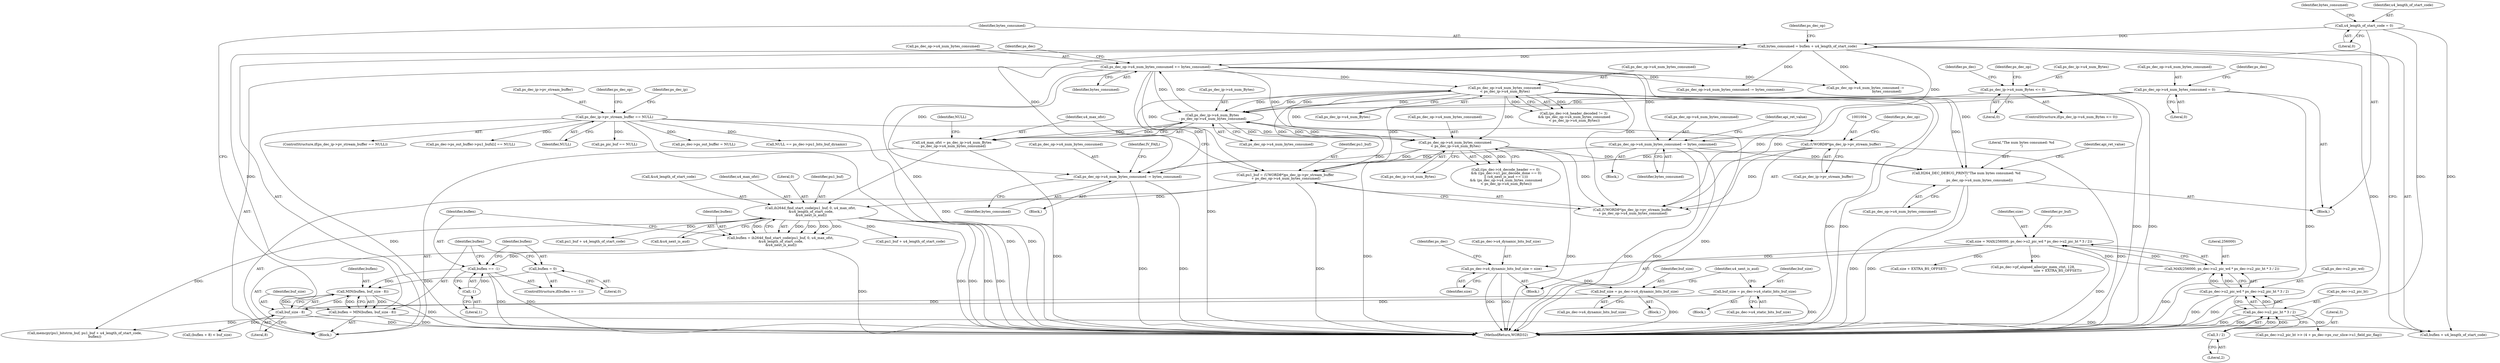 digraph "0_Android_e86d3cfd2bc28dac421092106751e5638d54a848@pointer" {
"1001385" [label="(Call,ps_dec_op->u4_num_bytes_consumed -= bytes_consumed)"];
"1001134" [label="(Call,bytes_consumed = buflen + u4_length_of_start_code)"];
"1001127" [label="(Call,buflen = MIN(buflen, buf_size - 8))"];
"1001129" [label="(Call,MIN(buflen, buf_size - 8))"];
"1001120" [label="(Call,buflen == -1)"];
"1001109" [label="(Call,buflen = ih264d_find_start_code(pu1_buf, 0, u4_max_ofst,\n &u4_length_of_start_code,\n &u4_next_is_aud))"];
"1001111" [label="(Call,ih264d_find_start_code(pu1_buf, 0, u4_max_ofst,\n &u4_length_of_start_code,\n &u4_next_is_aud))"];
"1001000" [label="(Call,pu1_buf = (UWORD8*)ps_dec_ip->pv_stream_buffer\n + ps_dec_op->u4_num_bytes_consumed)"];
"1001003" [label="(Call,(UWORD8*)ps_dec_ip->pv_stream_buffer)"];
"1000266" [label="(Call,ps_dec_ip->pv_stream_buffer == NULL)"];
"1001463" [label="(Call,ps_dec_op->u4_num_bytes_consumed\n < ps_dec_ip->u4_num_Bytes)"];
"1001139" [label="(Call,ps_dec_op->u4_num_bytes_consumed += bytes_consumed)"];
"1001013" [label="(Call,ps_dec_ip->u4_num_Bytes\n - ps_dec_op->u4_num_bytes_consumed)"];
"1001488" [label="(Call,ps_dec_op->u4_num_bytes_consumed\n < ps_dec_ip->u4_num_Bytes)"];
"1000287" [label="(Call,ps_dec_ip->u4_num_Bytes <= 0)"];
"1000312" [label="(Call,ps_dec_op->u4_num_bytes_consumed = 0)"];
"1001011" [label="(Call,u4_max_ofst = ps_dec_ip->u4_num_Bytes\n - ps_dec_op->u4_num_bytes_consumed)"];
"1001122" [label="(Call,-1)"];
"1001124" [label="(Call,buflen = 0)"];
"1001131" [label="(Call,buf_size - 8)"];
"1001089" [label="(Call,buf_size = ps_dec->u4_dynamic_bits_buf_size)"];
"1001074" [label="(Call,ps_dec->u4_dynamic_bits_buf_size = size)"];
"1001041" [label="(Call,size = MAX(256000, ps_dec->u2_pic_wd * ps_dec->u2_pic_ht * 3 / 2))"];
"1001043" [label="(Call,MAX(256000, ps_dec->u2_pic_wd * ps_dec->u2_pic_ht * 3 / 2))"];
"1001045" [label="(Call,ps_dec->u2_pic_wd * ps_dec->u2_pic_ht * 3 / 2)"];
"1001049" [label="(Call,ps_dec->u2_pic_ht * 3 / 2)"];
"1001053" [label="(Call,3 / 2)"];
"1001101" [label="(Call,buf_size = ps_dec->u4_static_bits_buf_size)"];
"1000177" [label="(Call,u4_length_of_start_code = 0)"];
"1001655" [label="(Call,ps_dec_op->u4_num_bytes_consumed -= bytes_consumed)"];
"1002265" [label="(Call,H264_DEC_DEBUG_PRINT(\"The num bytes consumed: %d\n\",\n                         ps_dec_op->u4_num_bytes_consumed))"];
"1000309" [label="(Identifier,ps_dec)"];
"1001467" [label="(Call,ps_dec_ip->u4_num_Bytes)"];
"1001532" [label="(Call,ps_dec->u2_pic_ht >> (4 + ps_dec->ps_cur_slice->u1_field_pic_flag))"];
"1001057" [label="(Identifier,pv_buf)"];
"1001238" [label="(Call,(buflen + 8) < buf_size)"];
"1001121" [label="(Identifier,buflen)"];
"1002265" [label="(Call,H264_DEC_DEBUG_PRINT(\"The num bytes consumed: %d\n\",\n                         ps_dec_op->u4_num_bytes_consumed))"];
"1001055" [label="(Literal,2)"];
"1001157" [label="(Call,pu1_buf + u4_length_of_start_code)"];
"1000265" [label="(ControlStructure,if(ps_dec_ip->pv_stream_buffer == NULL))"];
"1000287" [label="(Call,ps_dec_ip->u4_num_Bytes <= 0)"];
"1001053" [label="(Call,3 / 2)"];
"1001075" [label="(Call,ps_dec->u4_dynamic_bits_buf_size)"];
"1000295" [label="(Identifier,ps_dec_op)"];
"1001384" [label="(Block,)"];
"1001135" [label="(Identifier,bytes_consumed)"];
"1001103" [label="(Call,ps_dec->u4_static_bits_buf_size)"];
"1001463" [label="(Call,ps_dec_op->u4_num_bytes_consumed\n < ps_dec_ip->u4_num_Bytes)"];
"1000420" [label="(Call,ps_dec->ps_out_buffer->pu1_bufs[i] == NULL)"];
"1001074" [label="(Call,ps_dec->u4_dynamic_bits_buf_size = size)"];
"1001017" [label="(Call,ps_dec_op->u4_num_bytes_consumed)"];
"1001136" [label="(Call,buflen + u4_length_of_start_code)"];
"1001117" [label="(Call,&u4_next_is_aud)"];
"1001115" [label="(Call,&u4_length_of_start_code)"];
"1000179" [label="(Literal,0)"];
"1001654" [label="(Block,)"];
"1001003" [label="(Call,(UWORD8*)ps_dec_ip->pv_stream_buffer)"];
"1001049" [label="(Call,ps_dec->u2_pic_ht * 3 / 2)"];
"1001659" [label="(Identifier,bytes_consumed)"];
"1001122" [label="(Call,-1)"];
"1001014" [label="(Call,ps_dec_ip->u4_num_Bytes)"];
"1000286" [label="(ControlStructure,if(ps_dec_ip->u4_num_Bytes <= 0))"];
"1001089" [label="(Call,buf_size = ps_dec->u4_dynamic_bits_buf_size)"];
"1001091" [label="(Call,ps_dec->u4_dynamic_bits_buf_size)"];
"1001078" [label="(Identifier,size)"];
"1002267" [label="(Call,ps_dec_op->u4_num_bytes_consumed)"];
"1001143" [label="(Identifier,bytes_consumed)"];
"1001231" [label="(Call,memcpy(pu1_bitstrm_buf, pu1_buf + u4_length_of_start_code,\n                   buflen))"];
"1001110" [label="(Identifier,buflen)"];
"1001114" [label="(Identifier,u4_max_ofst)"];
"1001041" [label="(Call,size = MAX(256000, ps_dec->u2_pic_wd * ps_dec->u2_pic_ht * 3 / 2))"];
"1001132" [label="(Identifier,buf_size)"];
"1001042" [label="(Identifier,size)"];
"1001090" [label="(Identifier,buf_size)"];
"1001043" [label="(Call,MAX(256000, ps_dec->u2_pic_wd * ps_dec->u2_pic_ht * 3 / 2))"];
"1001656" [label="(Call,ps_dec_op->u4_num_bytes_consumed)"];
"1002266" [label="(Literal,\"The num bytes consumed: %d\n\")"];
"1000312" [label="(Call,ps_dec_op->u4_num_bytes_consumed = 0)"];
"1001123" [label="(Literal,1)"];
"1002271" [label="(Identifier,api_ret_value)"];
"1001081" [label="(Identifier,ps_dec)"];
"1001124" [label="(Call,buflen = 0)"];
"1001002" [label="(Call,(UWORD8*)ps_dec_ip->pv_stream_buffer\n + ps_dec_op->u4_num_bytes_consumed)"];
"1001128" [label="(Identifier,buflen)"];
"1000157" [label="(Block,)"];
"1001023" [label="(Identifier,NULL)"];
"1000291" [label="(Literal,0)"];
"1001054" [label="(Literal,3)"];
"1000316" [label="(Literal,0)"];
"1001150" [label="(Identifier,ps_dec)"];
"1001000" [label="(Call,pu1_buf = (UWORD8*)ps_dec_ip->pv_stream_buffer\n + ps_dec_op->u4_num_bytes_consumed)"];
"1001408" [label="(Call,ps_dec_op->u4_num_bytes_consumed -= bytes_consumed)"];
"1000182" [label="(Identifier,bytes_consumed)"];
"1001113" [label="(Literal,0)"];
"1001126" [label="(Literal,0)"];
"1000270" [label="(Identifier,NULL)"];
"1000998" [label="(Block,)"];
"1001472" [label="(Call,((ps_dec->i4_decode_header == 0)\n && ((ps_dec->u1_pic_decode_done == 0)\n || (u4_next_is_aud == 1)))\n && (ps_dec_op->u4_num_bytes_consumed\n < ps_dec_ip->u4_num_Bytes))"];
"1001134" [label="(Call,bytes_consumed = buflen + u4_length_of_start_code)"];
"1001385" [label="(Call,ps_dec_op->u4_num_bytes_consumed -= bytes_consumed)"];
"1001083" [label="(Block,)"];
"1001661" [label="(Identifier,IV_FAIL)"];
"1001489" [label="(Call,ps_dec_op->u4_num_bytes_consumed)"];
"1001391" [label="(Identifier,api_ret_value)"];
"1000319" [label="(Identifier,ps_dec)"];
"1001488" [label="(Call,ps_dec_op->u4_num_bytes_consumed\n < ps_dec_ip->u4_num_Bytes)"];
"1001050" [label="(Call,ps_dec->u2_pic_ht)"];
"1001001" [label="(Identifier,pu1_buf)"];
"1000177" [label="(Call,u4_length_of_start_code = 0)"];
"1000622" [label="(Call,ps_pic_buf == NULL)"];
"1001111" [label="(Call,ih264d_find_start_code(pu1_buf, 0, u4_max_ofst,\n &u4_length_of_start_code,\n &u4_next_is_aud))"];
"1001386" [label="(Call,ps_dec_op->u4_num_bytes_consumed)"];
"1001012" [label="(Identifier,u4_max_ofst)"];
"1001045" [label="(Call,ps_dec->u2_pic_wd * ps_dec->u2_pic_ht * 3 / 2)"];
"1001095" [label="(Block,)"];
"1001107" [label="(Identifier,u4_next_is_aud)"];
"1001140" [label="(Call,ps_dec_op->u4_num_bytes_consumed)"];
"1000267" [label="(Call,ps_dec_ip->pv_stream_buffer)"];
"1000274" [label="(Identifier,ps_dec_op)"];
"1001464" [label="(Call,ps_dec_op->u4_num_bytes_consumed)"];
"1001032" [label="(Block,)"];
"1001133" [label="(Literal,8)"];
"1001011" [label="(Call,u4_max_ofst = ps_dec_ip->u4_num_Bytes\n - ps_dec_op->u4_num_bytes_consumed)"];
"1000313" [label="(Call,ps_dec_op->u4_num_bytes_consumed)"];
"1001233" [label="(Call,pu1_buf + u4_length_of_start_code)"];
"1001131" [label="(Call,buf_size - 8)"];
"1000266" [label="(Call,ps_dec_ip->pv_stream_buffer == NULL)"];
"1001119" [label="(ControlStructure,if(buflen == -1))"];
"1001141" [label="(Identifier,ps_dec_op)"];
"1001125" [label="(Identifier,buflen)"];
"1001013" [label="(Call,ps_dec_ip->u4_num_Bytes\n - ps_dec_op->u4_num_bytes_consumed)"];
"1001061" [label="(Call,size + EXTRA_BS_OFFSET)"];
"1001389" [label="(Identifier,bytes_consumed)"];
"1001009" [label="(Identifier,ps_dec_op)"];
"1000317" [label="(Call,ps_dec->ps_out_buffer = NULL)"];
"1002272" [label="(MethodReturn,WORD32)"];
"1001109" [label="(Call,buflen = ih264d_find_start_code(pu1_buf, 0, u4_max_ofst,\n &u4_length_of_start_code,\n &u4_next_is_aud))"];
"1001655" [label="(Call,ps_dec_op->u4_num_bytes_consumed -= bytes_consumed)"];
"1001127" [label="(Call,buflen = MIN(buflen, buf_size - 8))"];
"1001102" [label="(Identifier,buf_size)"];
"1001457" [label="(Call,(ps_dec->i4_header_decoded != 3)\n && (ps_dec_op->u4_num_bytes_consumed\n < ps_dec_ip->u4_num_Bytes))"];
"1001182" [label="(Call,ps_dec_op->u4_num_bytes_consumed -=\n                                        bytes_consumed)"];
"1000288" [label="(Call,ps_dec_ip->u4_num_Bytes)"];
"1001120" [label="(Call,buflen == -1)"];
"1001101" [label="(Call,buf_size = ps_dec->u4_static_bits_buf_size)"];
"1001044" [label="(Literal,256000)"];
"1000289" [label="(Identifier,ps_dec_ip)"];
"1000178" [label="(Identifier,u4_length_of_start_code)"];
"1001129" [label="(Call,MIN(buflen, buf_size - 8))"];
"1001130" [label="(Identifier,buflen)"];
"1001058" [label="(Call,ps_dec->pf_aligned_alloc(pv_mem_ctxt, 128,\n                                              size + EXTRA_BS_OFFSET))"];
"1001046" [label="(Call,ps_dec->u2_pic_wd)"];
"1001005" [label="(Call,ps_dec_ip->pv_stream_buffer)"];
"1001022" [label="(Call,NULL == ps_dec->pu1_bits_buf_dynamic)"];
"1001492" [label="(Call,ps_dec_ip->u4_num_Bytes)"];
"1001139" [label="(Call,ps_dec_op->u4_num_bytes_consumed += bytes_consumed)"];
"1001112" [label="(Identifier,pu1_buf)"];
"1001385" -> "1001384"  [label="AST: "];
"1001385" -> "1001389"  [label="CFG: "];
"1001386" -> "1001385"  [label="AST: "];
"1001389" -> "1001385"  [label="AST: "];
"1001391" -> "1001385"  [label="CFG: "];
"1001385" -> "1002272"  [label="DDG: "];
"1001385" -> "1002272"  [label="DDG: "];
"1001134" -> "1001385"  [label="DDG: "];
"1001139" -> "1001385"  [label="DDG: "];
"1001385" -> "1001655"  [label="DDG: "];
"1001385" -> "1002265"  [label="DDG: "];
"1001134" -> "1000998"  [label="AST: "];
"1001134" -> "1001136"  [label="CFG: "];
"1001135" -> "1001134"  [label="AST: "];
"1001136" -> "1001134"  [label="AST: "];
"1001141" -> "1001134"  [label="CFG: "];
"1001134" -> "1002272"  [label="DDG: "];
"1001127" -> "1001134"  [label="DDG: "];
"1000177" -> "1001134"  [label="DDG: "];
"1001134" -> "1001139"  [label="DDG: "];
"1001134" -> "1001182"  [label="DDG: "];
"1001134" -> "1001408"  [label="DDG: "];
"1001134" -> "1001655"  [label="DDG: "];
"1001127" -> "1000998"  [label="AST: "];
"1001127" -> "1001129"  [label="CFG: "];
"1001128" -> "1001127"  [label="AST: "];
"1001129" -> "1001127"  [label="AST: "];
"1001135" -> "1001127"  [label="CFG: "];
"1001127" -> "1002272"  [label="DDG: "];
"1001129" -> "1001127"  [label="DDG: "];
"1001129" -> "1001127"  [label="DDG: "];
"1001127" -> "1001136"  [label="DDG: "];
"1001127" -> "1001231"  [label="DDG: "];
"1001129" -> "1001131"  [label="CFG: "];
"1001130" -> "1001129"  [label="AST: "];
"1001131" -> "1001129"  [label="AST: "];
"1001129" -> "1002272"  [label="DDG: "];
"1001120" -> "1001129"  [label="DDG: "];
"1001124" -> "1001129"  [label="DDG: "];
"1001131" -> "1001129"  [label="DDG: "];
"1001131" -> "1001129"  [label="DDG: "];
"1001120" -> "1001119"  [label="AST: "];
"1001120" -> "1001122"  [label="CFG: "];
"1001121" -> "1001120"  [label="AST: "];
"1001122" -> "1001120"  [label="AST: "];
"1001125" -> "1001120"  [label="CFG: "];
"1001128" -> "1001120"  [label="CFG: "];
"1001120" -> "1002272"  [label="DDG: "];
"1001120" -> "1002272"  [label="DDG: "];
"1001109" -> "1001120"  [label="DDG: "];
"1001122" -> "1001120"  [label="DDG: "];
"1001109" -> "1000998"  [label="AST: "];
"1001109" -> "1001111"  [label="CFG: "];
"1001110" -> "1001109"  [label="AST: "];
"1001111" -> "1001109"  [label="AST: "];
"1001121" -> "1001109"  [label="CFG: "];
"1001109" -> "1002272"  [label="DDG: "];
"1001111" -> "1001109"  [label="DDG: "];
"1001111" -> "1001109"  [label="DDG: "];
"1001111" -> "1001109"  [label="DDG: "];
"1001111" -> "1001109"  [label="DDG: "];
"1001111" -> "1001109"  [label="DDG: "];
"1001111" -> "1001117"  [label="CFG: "];
"1001112" -> "1001111"  [label="AST: "];
"1001113" -> "1001111"  [label="AST: "];
"1001114" -> "1001111"  [label="AST: "];
"1001115" -> "1001111"  [label="AST: "];
"1001117" -> "1001111"  [label="AST: "];
"1001111" -> "1002272"  [label="DDG: "];
"1001111" -> "1002272"  [label="DDG: "];
"1001111" -> "1002272"  [label="DDG: "];
"1001111" -> "1002272"  [label="DDG: "];
"1001000" -> "1001111"  [label="DDG: "];
"1001011" -> "1001111"  [label="DDG: "];
"1001111" -> "1001157"  [label="DDG: "];
"1001111" -> "1001231"  [label="DDG: "];
"1001111" -> "1001233"  [label="DDG: "];
"1001000" -> "1000998"  [label="AST: "];
"1001000" -> "1001002"  [label="CFG: "];
"1001001" -> "1001000"  [label="AST: "];
"1001002" -> "1001000"  [label="AST: "];
"1001012" -> "1001000"  [label="CFG: "];
"1001000" -> "1002272"  [label="DDG: "];
"1001003" -> "1001000"  [label="DDG: "];
"1001463" -> "1001000"  [label="DDG: "];
"1001139" -> "1001000"  [label="DDG: "];
"1000312" -> "1001000"  [label="DDG: "];
"1001488" -> "1001000"  [label="DDG: "];
"1001003" -> "1001002"  [label="AST: "];
"1001003" -> "1001005"  [label="CFG: "];
"1001004" -> "1001003"  [label="AST: "];
"1001005" -> "1001003"  [label="AST: "];
"1001009" -> "1001003"  [label="CFG: "];
"1001003" -> "1002272"  [label="DDG: "];
"1001003" -> "1001002"  [label="DDG: "];
"1000266" -> "1001003"  [label="DDG: "];
"1000266" -> "1000265"  [label="AST: "];
"1000266" -> "1000270"  [label="CFG: "];
"1000267" -> "1000266"  [label="AST: "];
"1000270" -> "1000266"  [label="AST: "];
"1000274" -> "1000266"  [label="CFG: "];
"1000289" -> "1000266"  [label="CFG: "];
"1000266" -> "1002272"  [label="DDG: "];
"1000266" -> "1002272"  [label="DDG: "];
"1000266" -> "1002272"  [label="DDG: "];
"1000266" -> "1000317"  [label="DDG: "];
"1000266" -> "1000420"  [label="DDG: "];
"1000266" -> "1000622"  [label="DDG: "];
"1000266" -> "1001022"  [label="DDG: "];
"1001463" -> "1001457"  [label="AST: "];
"1001463" -> "1001467"  [label="CFG: "];
"1001464" -> "1001463"  [label="AST: "];
"1001467" -> "1001463"  [label="AST: "];
"1001457" -> "1001463"  [label="CFG: "];
"1001463" -> "1002272"  [label="DDG: "];
"1001463" -> "1002272"  [label="DDG: "];
"1001463" -> "1001002"  [label="DDG: "];
"1001463" -> "1001013"  [label="DDG: "];
"1001463" -> "1001013"  [label="DDG: "];
"1001463" -> "1001457"  [label="DDG: "];
"1001463" -> "1001457"  [label="DDG: "];
"1001139" -> "1001463"  [label="DDG: "];
"1001013" -> "1001463"  [label="DDG: "];
"1001463" -> "1001488"  [label="DDG: "];
"1001463" -> "1001488"  [label="DDG: "];
"1001463" -> "1001655"  [label="DDG: "];
"1001463" -> "1002265"  [label="DDG: "];
"1001139" -> "1000998"  [label="AST: "];
"1001139" -> "1001143"  [label="CFG: "];
"1001140" -> "1001139"  [label="AST: "];
"1001143" -> "1001139"  [label="AST: "];
"1001150" -> "1001139"  [label="CFG: "];
"1001139" -> "1002272"  [label="DDG: "];
"1001139" -> "1002272"  [label="DDG: "];
"1001139" -> "1001002"  [label="DDG: "];
"1001139" -> "1001013"  [label="DDG: "];
"1001013" -> "1001139"  [label="DDG: "];
"1001139" -> "1001182"  [label="DDG: "];
"1001139" -> "1001408"  [label="DDG: "];
"1001139" -> "1001488"  [label="DDG: "];
"1001139" -> "1001655"  [label="DDG: "];
"1001139" -> "1002265"  [label="DDG: "];
"1001013" -> "1001011"  [label="AST: "];
"1001013" -> "1001017"  [label="CFG: "];
"1001014" -> "1001013"  [label="AST: "];
"1001017" -> "1001013"  [label="AST: "];
"1001011" -> "1001013"  [label="CFG: "];
"1001013" -> "1002272"  [label="DDG: "];
"1001013" -> "1001011"  [label="DDG: "];
"1001013" -> "1001011"  [label="DDG: "];
"1001488" -> "1001013"  [label="DDG: "];
"1001488" -> "1001013"  [label="DDG: "];
"1000287" -> "1001013"  [label="DDG: "];
"1000312" -> "1001013"  [label="DDG: "];
"1001013" -> "1001488"  [label="DDG: "];
"1001488" -> "1001472"  [label="AST: "];
"1001488" -> "1001492"  [label="CFG: "];
"1001489" -> "1001488"  [label="AST: "];
"1001492" -> "1001488"  [label="AST: "];
"1001472" -> "1001488"  [label="CFG: "];
"1001488" -> "1002272"  [label="DDG: "];
"1001488" -> "1002272"  [label="DDG: "];
"1001488" -> "1001002"  [label="DDG: "];
"1001488" -> "1001472"  [label="DDG: "];
"1001488" -> "1001472"  [label="DDG: "];
"1001488" -> "1001655"  [label="DDG: "];
"1001488" -> "1002265"  [label="DDG: "];
"1000287" -> "1000286"  [label="AST: "];
"1000287" -> "1000291"  [label="CFG: "];
"1000288" -> "1000287"  [label="AST: "];
"1000291" -> "1000287"  [label="AST: "];
"1000295" -> "1000287"  [label="CFG: "];
"1000309" -> "1000287"  [label="CFG: "];
"1000287" -> "1002272"  [label="DDG: "];
"1000287" -> "1002272"  [label="DDG: "];
"1000312" -> "1000157"  [label="AST: "];
"1000312" -> "1000316"  [label="CFG: "];
"1000313" -> "1000312"  [label="AST: "];
"1000316" -> "1000312"  [label="AST: "];
"1000319" -> "1000312"  [label="CFG: "];
"1000312" -> "1002272"  [label="DDG: "];
"1000312" -> "1001002"  [label="DDG: "];
"1001011" -> "1000998"  [label="AST: "];
"1001012" -> "1001011"  [label="AST: "];
"1001023" -> "1001011"  [label="CFG: "];
"1001011" -> "1002272"  [label="DDG: "];
"1001122" -> "1001123"  [label="CFG: "];
"1001123" -> "1001122"  [label="AST: "];
"1001124" -> "1001119"  [label="AST: "];
"1001124" -> "1001126"  [label="CFG: "];
"1001125" -> "1001124"  [label="AST: "];
"1001126" -> "1001124"  [label="AST: "];
"1001128" -> "1001124"  [label="CFG: "];
"1001131" -> "1001133"  [label="CFG: "];
"1001132" -> "1001131"  [label="AST: "];
"1001133" -> "1001131"  [label="AST: "];
"1001131" -> "1002272"  [label="DDG: "];
"1001089" -> "1001131"  [label="DDG: "];
"1001101" -> "1001131"  [label="DDG: "];
"1001131" -> "1001238"  [label="DDG: "];
"1001089" -> "1001083"  [label="AST: "];
"1001089" -> "1001091"  [label="CFG: "];
"1001090" -> "1001089"  [label="AST: "];
"1001091" -> "1001089"  [label="AST: "];
"1001107" -> "1001089"  [label="CFG: "];
"1001089" -> "1002272"  [label="DDG: "];
"1001074" -> "1001089"  [label="DDG: "];
"1001074" -> "1001032"  [label="AST: "];
"1001074" -> "1001078"  [label="CFG: "];
"1001075" -> "1001074"  [label="AST: "];
"1001078" -> "1001074"  [label="AST: "];
"1001081" -> "1001074"  [label="CFG: "];
"1001074" -> "1002272"  [label="DDG: "];
"1001074" -> "1002272"  [label="DDG: "];
"1001041" -> "1001074"  [label="DDG: "];
"1001041" -> "1001032"  [label="AST: "];
"1001041" -> "1001043"  [label="CFG: "];
"1001042" -> "1001041"  [label="AST: "];
"1001043" -> "1001041"  [label="AST: "];
"1001057" -> "1001041"  [label="CFG: "];
"1001041" -> "1002272"  [label="DDG: "];
"1001043" -> "1001041"  [label="DDG: "];
"1001043" -> "1001041"  [label="DDG: "];
"1001041" -> "1001058"  [label="DDG: "];
"1001041" -> "1001061"  [label="DDG: "];
"1001043" -> "1001045"  [label="CFG: "];
"1001044" -> "1001043"  [label="AST: "];
"1001045" -> "1001043"  [label="AST: "];
"1001043" -> "1002272"  [label="DDG: "];
"1001045" -> "1001043"  [label="DDG: "];
"1001045" -> "1001043"  [label="DDG: "];
"1001045" -> "1001049"  [label="CFG: "];
"1001046" -> "1001045"  [label="AST: "];
"1001049" -> "1001045"  [label="AST: "];
"1001045" -> "1002272"  [label="DDG: "];
"1001045" -> "1002272"  [label="DDG: "];
"1001049" -> "1001045"  [label="DDG: "];
"1001049" -> "1001045"  [label="DDG: "];
"1001049" -> "1001053"  [label="CFG: "];
"1001050" -> "1001049"  [label="AST: "];
"1001053" -> "1001049"  [label="AST: "];
"1001049" -> "1002272"  [label="DDG: "];
"1001049" -> "1002272"  [label="DDG: "];
"1001053" -> "1001049"  [label="DDG: "];
"1001053" -> "1001049"  [label="DDG: "];
"1001049" -> "1001532"  [label="DDG: "];
"1001053" -> "1001055"  [label="CFG: "];
"1001054" -> "1001053"  [label="AST: "];
"1001055" -> "1001053"  [label="AST: "];
"1001101" -> "1001095"  [label="AST: "];
"1001101" -> "1001103"  [label="CFG: "];
"1001102" -> "1001101"  [label="AST: "];
"1001103" -> "1001101"  [label="AST: "];
"1001107" -> "1001101"  [label="CFG: "];
"1001101" -> "1002272"  [label="DDG: "];
"1000177" -> "1000157"  [label="AST: "];
"1000177" -> "1000179"  [label="CFG: "];
"1000178" -> "1000177"  [label="AST: "];
"1000179" -> "1000177"  [label="AST: "];
"1000182" -> "1000177"  [label="CFG: "];
"1000177" -> "1002272"  [label="DDG: "];
"1000177" -> "1001136"  [label="DDG: "];
"1001655" -> "1001654"  [label="AST: "];
"1001655" -> "1001659"  [label="CFG: "];
"1001656" -> "1001655"  [label="AST: "];
"1001659" -> "1001655"  [label="AST: "];
"1001661" -> "1001655"  [label="CFG: "];
"1001655" -> "1002272"  [label="DDG: "];
"1001655" -> "1002272"  [label="DDG: "];
"1002265" -> "1000157"  [label="AST: "];
"1002265" -> "1002267"  [label="CFG: "];
"1002266" -> "1002265"  [label="AST: "];
"1002267" -> "1002265"  [label="AST: "];
"1002271" -> "1002265"  [label="CFG: "];
"1002265" -> "1002272"  [label="DDG: "];
"1002265" -> "1002272"  [label="DDG: "];
}
